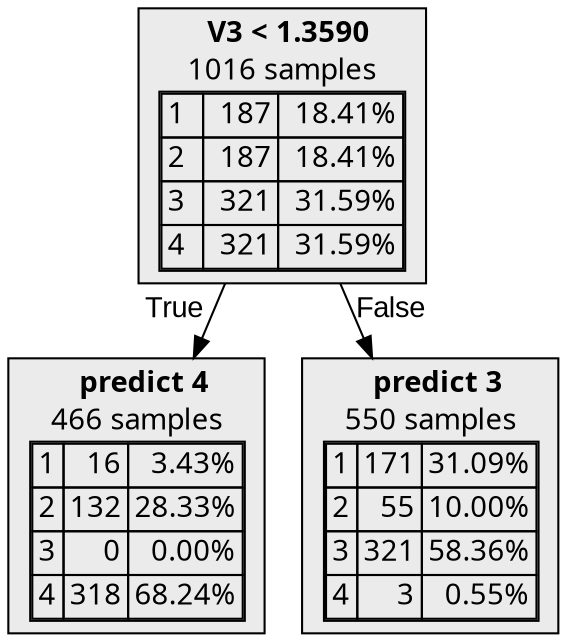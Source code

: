 digraph {
    1 [label=<  <TABLE BORDER="0" CELLPADDING="0">
      <TR>
    <TD>
      <B>V3 &lt; 1.3590</B>
    </TD>
  </TR>

    <TR>
      <TD>1016 samples</TD>
    </TR>
    <TR>
  <TD>
    <TABLE CELLSPACING="0">
      
        <TR >
    <TD ALIGN="LEFT">1</TD>
    <TD ALIGN="RIGHT">187</TD>
    <TD ALIGN="RIGHT">18.41%</TD>
  </TR>
  <TR >
    <TD ALIGN="LEFT">2</TD>
    <TD ALIGN="RIGHT">187</TD>
    <TD ALIGN="RIGHT">18.41%</TD>
  </TR>
  <TR class="highlighted">
    <TD ALIGN="LEFT">3</TD>
    <TD ALIGN="RIGHT">321</TD>
    <TD ALIGN="RIGHT">31.59%</TD>
  </TR>
  <TR >
    <TD ALIGN="LEFT">4</TD>
    <TD ALIGN="RIGHT">321</TD>
    <TD ALIGN="RIGHT">31.59%</TD>
  </TR>

    </TABLE>
  </TD>
</TR>

  </TABLE>
>,fillcolor="#EBEBEB",shape=box,fontname="bold arial",style="filled"];
    1 -> 2 [labeldistance=2.5, labelangle=45, headlabel="True",fontname="arial"];
    1 -> 3 [labeldistance=2.5, labelangle=-45, headlabel="False",fontname="arial"];
    2 [label=<  <TABLE BORDER="0" CELLPADDING="0">
      <TR>
    <TD>
      <B>predict 4</B>
    </TD>
  </TR>

    <TR>
      <TD>466 samples</TD>
    </TR>
    <TR>
  <TD>
    <TABLE CELLSPACING="0">
      
        <TR >
    <TD ALIGN="LEFT">1</TD>
    <TD ALIGN="RIGHT">16</TD>
    <TD ALIGN="RIGHT">3.43%</TD>
  </TR>
  <TR >
    <TD ALIGN="LEFT">2</TD>
    <TD ALIGN="RIGHT">132</TD>
    <TD ALIGN="RIGHT">28.33%</TD>
  </TR>
  <TR >
    <TD ALIGN="LEFT">3</TD>
    <TD ALIGN="RIGHT">0</TD>
    <TD ALIGN="RIGHT">0.00%</TD>
  </TR>
  <TR class="highlighted">
    <TD ALIGN="LEFT">4</TD>
    <TD ALIGN="RIGHT">318</TD>
    <TD ALIGN="RIGHT">68.24%</TD>
  </TR>

    </TABLE>
  </TD>
</TR>

  </TABLE>
>,fillcolor="#EBEBEB",shape=box,fontname="bold arial",style="filled",color=black];
    3 [label=<  <TABLE BORDER="0" CELLPADDING="0">
      <TR>
    <TD>
      <B>predict 3</B>
    </TD>
  </TR>

    <TR>
      <TD>550 samples</TD>
    </TR>
    <TR>
  <TD>
    <TABLE CELLSPACING="0">
      
        <TR >
    <TD ALIGN="LEFT">1</TD>
    <TD ALIGN="RIGHT">171</TD>
    <TD ALIGN="RIGHT">31.09%</TD>
  </TR>
  <TR >
    <TD ALIGN="LEFT">2</TD>
    <TD ALIGN="RIGHT">55</TD>
    <TD ALIGN="RIGHT">10.00%</TD>
  </TR>
  <TR class="highlighted">
    <TD ALIGN="LEFT">3</TD>
    <TD ALIGN="RIGHT">321</TD>
    <TD ALIGN="RIGHT">58.36%</TD>
  </TR>
  <TR >
    <TD ALIGN="LEFT">4</TD>
    <TD ALIGN="RIGHT">3</TD>
    <TD ALIGN="RIGHT">0.55%</TD>
  </TR>

    </TABLE>
  </TD>
</TR>

  </TABLE>
>,fillcolor="#EBEBEB",shape=box,fontname="bold arial",style="filled",color=black];
}
